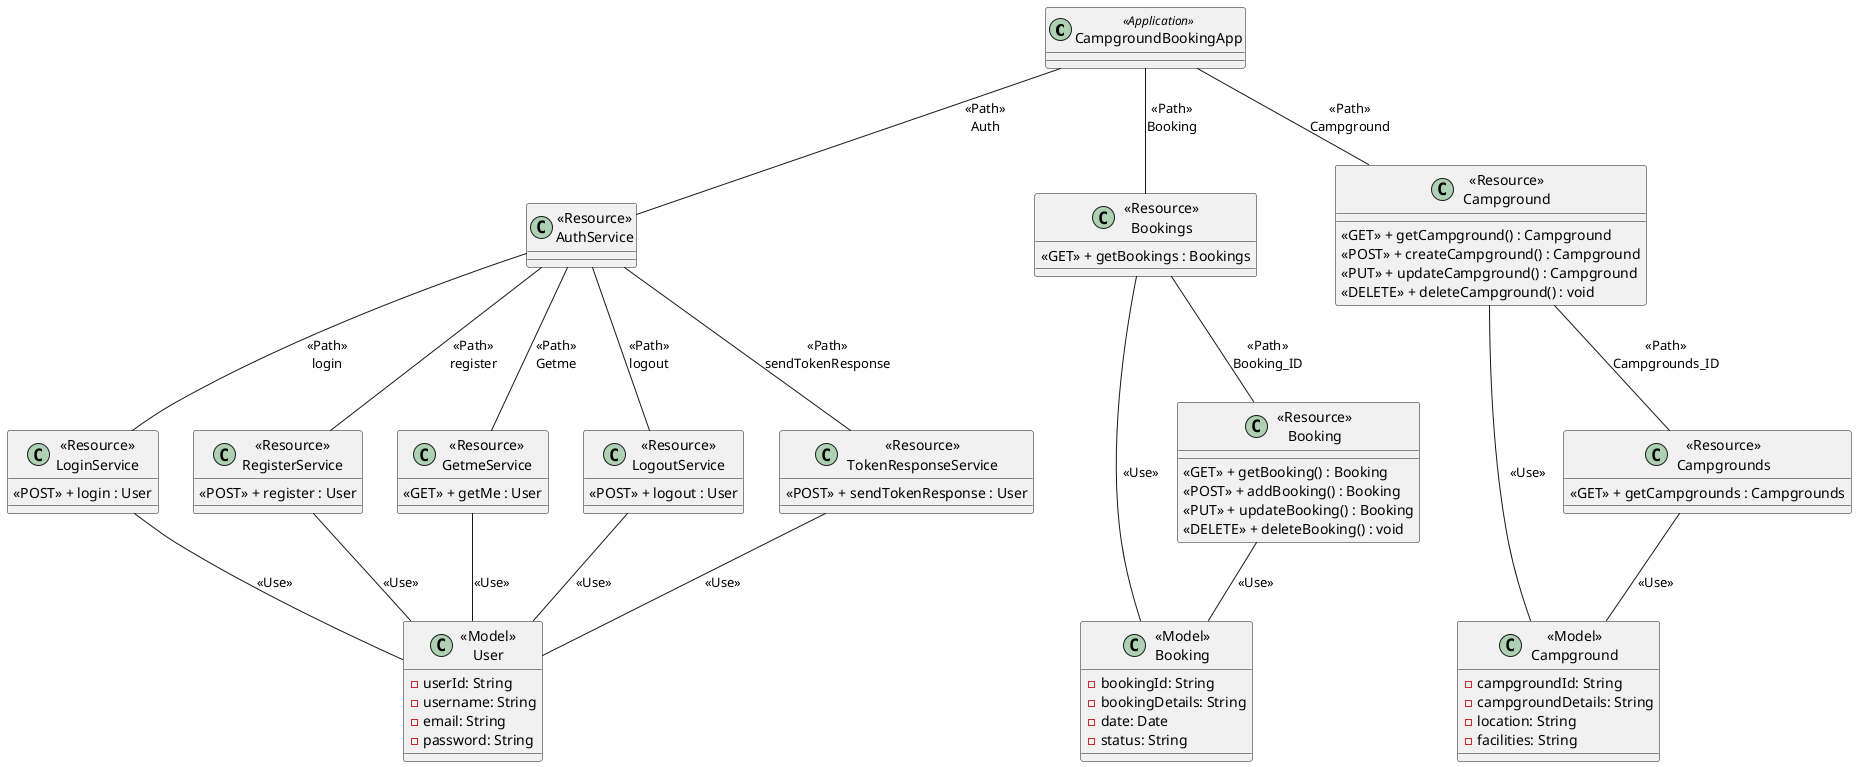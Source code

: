 @startuml

class "CampgroundBookingApp" <<Application>> {
}

class "<<Resource>>\nAuthService" {
}

class "<<Resource>>\nLoginService" {
  <<POST>> + login : User
}

class "<<Resource>>\nRegisterService" {
  <<POST>> + register : User
}

class "<<Resource>>\nGetmeService" {
  <<GET>> + getMe : User
}

class "<<Resource>>\nLogoutService" {
  <<POST>> + logout : User
}

class "<<Resource>>\nTokenResponseService" {
  <<POST>> + sendTokenResponse : User
}

class "<<Model>>\nUser" {
  - userId: String
  - username: String
  - email: String
  - password: String
}

class "<<Model>>\nBooking" {
  - bookingId: String
  - bookingDetails: String
  - date: Date
  - status: String
}

class "<<Resource>>\nBooking" {
    <<GET>> + getBooking() : Booking
    <<POST>> + addBooking() : Booking
    <<PUT>> + updateBooking() : Booking
    <<DELETE>> + deleteBooking() : void
}

class "<<Resource>>\nBookings" {
  <<GET>> + getBookings : Bookings
}

class "<<Model>>\nCampground" {
  - campgroundId: String
  - campgroundDetails: String
  - location: String
  - facilities: String
}

class "<<Resource>>\nCampground" {
    <<GET>> + getCampground() : Campground
    <<POST>> + createCampground() : Campground
    <<PUT>> + updateCampground() : Campground
    <<DELETE>> + deleteCampground() : void
}

class "<<Resource>>\nCampgrounds" {
  <<GET>> + getCampgrounds : Campgrounds
}

"CampgroundBookingApp" -- "<<Resource>>\nAuthService" : <<Path>>\nAuth
"CampgroundBookingApp" -- "<<Resource>>\nCampground" : <<Path>>\nCampground
"CampgroundBookingApp" -- "<<Resource>>\nBookings" : <<Path>>\nBooking

"<<Resource>>\nAuthService" -- "<<Resource>>\nLoginService" : <<Path>>\nlogin
"<<Resource>>\nAuthService" -- "<<Resource>>\nRegisterService"  : <<Path>>\nregister
"<<Resource>>\nAuthService" -- "<<Resource>>\nGetmeService"  : <<Path>>\nGetme
"<<Resource>>\nAuthService" -- "<<Resource>>\nLogoutService"  : <<Path>>\nlogout
"<<Resource>>\nAuthService" -- "<<Resource>>\nTokenResponseService"  : <<Path>>\nsendTokenResponse

"<<Resource>>\nLoginService" -- "<<Model>>\nUser" : <<Use>>
"<<Resource>>\nRegisterService" -- "<<Model>>\nUser" : <<Use>>
"<<Resource>>\nGetmeService" -- "<<Model>>\nUser" : <<Use>>
"<<Resource>>\nLogoutService" -- "<<Model>>\nUser" : <<Use>>
"<<Resource>>\nTokenResponseService" -- "<<Model>>\nUser" : <<Use>>

"<<Resource>>\nBookings" -- "<<Resource>>\nBooking" : <<Path>>\nBooking_ID
"<<Resource>>\nBooking" -- "<<Model>>\nBooking" : <<Use>>
"<<Resource>>\nBookings" -- "<<Model>>\nBooking" : <<Use>>


"<<Resource>>\nCampground" -- "<<Resource>>\nCampgrounds" : <<Path>>\nCampgrounds_ID
"<<Resource>>\nCampground" -- "<<Model>>\nCampground" : <<Use>>
"<<Resource>>\nCampgrounds" -- "<<Model>>\nCampground" : <<Use>>

@enduml
